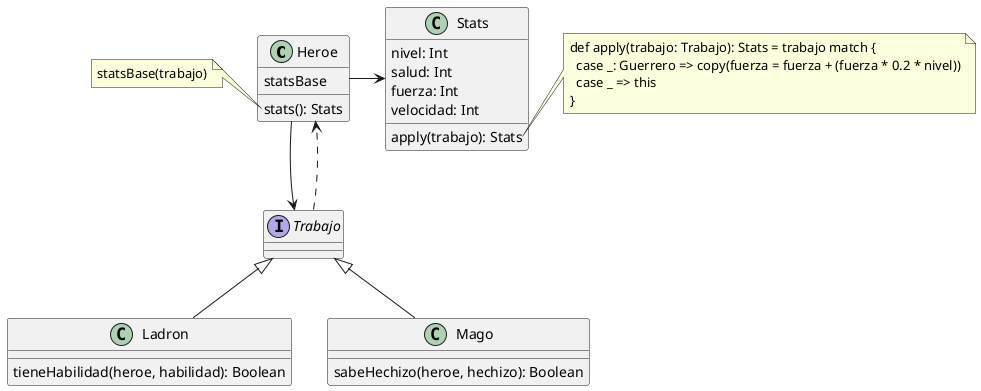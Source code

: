@startuml

class Heroe {
  statsBase
  stats(): Stats
}

note left of Heroe::stats()
  statsBase(trabajo)
end note

Heroe -right-> Stats
Heroe --> Trabajo

class Stats {
  nivel: Int
  salud: Int
  fuerza: Int
  velocidad: Int
  apply(trabajo): Stats
}

note right of Stats::apply
  def apply(trabajo: Trabajo): Stats = trabajo match {
    case _: Guerrero => copy(fuerza = fuerza + (fuerza * 0.2 * nivel))
    case _ => this
  }
end note

Trabajo ..> Heroe

interface Trabajo

class Ladron extends Trabajo {
  tieneHabilidad(heroe, habilidad): Boolean
}

class Mago extends Trabajo {
  sabeHechizo(heroe, hechizo): Boolean
}

@enduml
